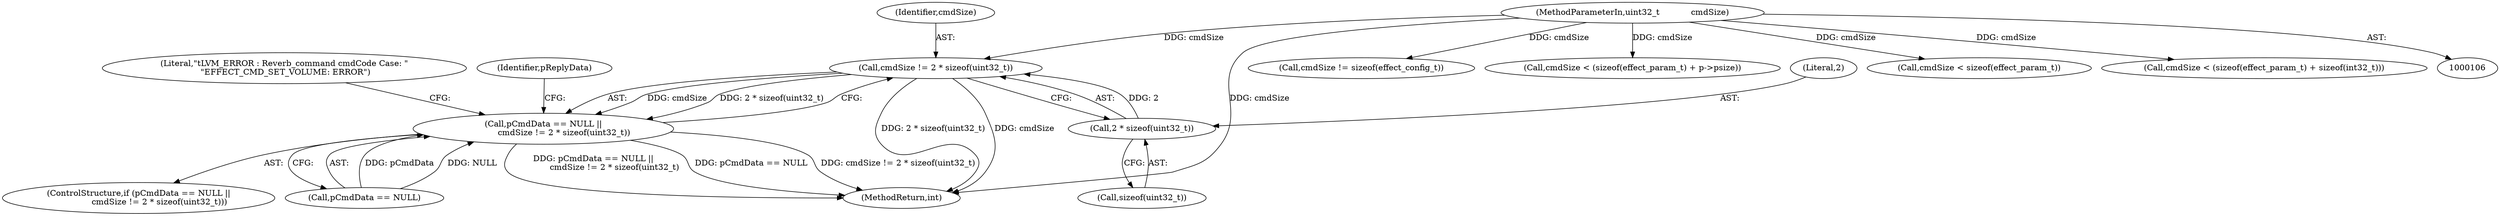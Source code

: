 digraph "0_Android_f490fc335772a9b14e78997486f4a572b0594c04_0@API" {
"1000563" [label="(Call,cmdSize != 2 * sizeof(uint32_t))"];
"1000109" [label="(MethodParameterIn,uint32_t            cmdSize)"];
"1000565" [label="(Call,2 * sizeof(uint32_t))"];
"1000559" [label="(Call,pCmdData == NULL ||\n                cmdSize != 2 * sizeof(uint32_t))"];
"1000563" [label="(Call,cmdSize != 2 * sizeof(uint32_t))"];
"1000173" [label="(Call,cmdSize != sizeof(effect_config_t))"];
"1000564" [label="(Identifier,cmdSize)"];
"1000279" [label="(Call,cmdSize < (sizeof(effect_param_t) + p->psize))"];
"1000558" [label="(ControlStructure,if (pCmdData == NULL ||\n                cmdSize != 2 * sizeof(uint32_t)))"];
"1000109" [label="(MethodParameterIn,uint32_t            cmdSize)"];
"1000571" [label="(Literal,\"\tLVM_ERROR : Reverb_command cmdCode Case: \"\n \"EFFECT_CMD_SET_VOLUME: ERROR\")"];
"1000566" [label="(Literal,2)"];
"1000559" [label="(Call,pCmdData == NULL ||\n                cmdSize != 2 * sizeof(uint32_t))"];
"1000577" [label="(Identifier,pReplyData)"];
"1000274" [label="(Call,cmdSize < sizeof(effect_param_t))"];
"1000565" [label="(Call,2 * sizeof(uint32_t))"];
"1000567" [label="(Call,sizeof(uint32_t))"];
"1000380" [label="(Call,cmdSize < (sizeof(effect_param_t) + sizeof(int32_t)))"];
"1000685" [label="(MethodReturn,int)"];
"1000560" [label="(Call,pCmdData == NULL)"];
"1000563" -> "1000559"  [label="AST: "];
"1000563" -> "1000565"  [label="CFG: "];
"1000564" -> "1000563"  [label="AST: "];
"1000565" -> "1000563"  [label="AST: "];
"1000559" -> "1000563"  [label="CFG: "];
"1000563" -> "1000685"  [label="DDG: 2 * sizeof(uint32_t)"];
"1000563" -> "1000685"  [label="DDG: cmdSize"];
"1000563" -> "1000559"  [label="DDG: cmdSize"];
"1000563" -> "1000559"  [label="DDG: 2 * sizeof(uint32_t)"];
"1000109" -> "1000563"  [label="DDG: cmdSize"];
"1000565" -> "1000563"  [label="DDG: 2"];
"1000109" -> "1000106"  [label="AST: "];
"1000109" -> "1000685"  [label="DDG: cmdSize"];
"1000109" -> "1000173"  [label="DDG: cmdSize"];
"1000109" -> "1000274"  [label="DDG: cmdSize"];
"1000109" -> "1000279"  [label="DDG: cmdSize"];
"1000109" -> "1000380"  [label="DDG: cmdSize"];
"1000565" -> "1000567"  [label="CFG: "];
"1000566" -> "1000565"  [label="AST: "];
"1000567" -> "1000565"  [label="AST: "];
"1000559" -> "1000558"  [label="AST: "];
"1000559" -> "1000560"  [label="CFG: "];
"1000560" -> "1000559"  [label="AST: "];
"1000571" -> "1000559"  [label="CFG: "];
"1000577" -> "1000559"  [label="CFG: "];
"1000559" -> "1000685"  [label="DDG: pCmdData == NULL"];
"1000559" -> "1000685"  [label="DDG: cmdSize != 2 * sizeof(uint32_t)"];
"1000559" -> "1000685"  [label="DDG: pCmdData == NULL ||\n                cmdSize != 2 * sizeof(uint32_t)"];
"1000560" -> "1000559"  [label="DDG: pCmdData"];
"1000560" -> "1000559"  [label="DDG: NULL"];
}
